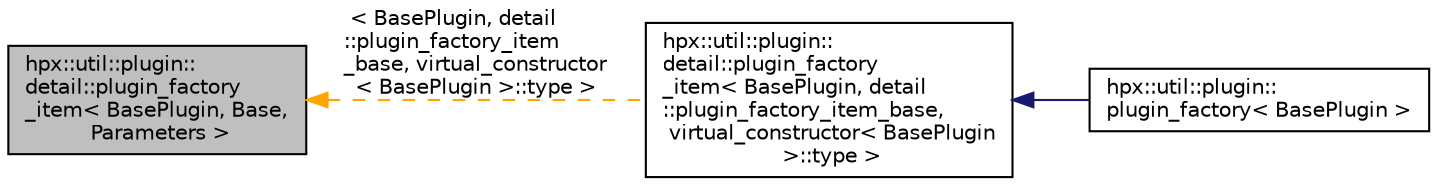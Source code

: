 digraph "hpx::util::plugin::detail::plugin_factory_item&lt; BasePlugin, Base, Parameters &gt;"
{
  edge [fontname="Helvetica",fontsize="10",labelfontname="Helvetica",labelfontsize="10"];
  node [fontname="Helvetica",fontsize="10",shape=record];
  rankdir="LR";
  Node0 [label="hpx::util::plugin::\ldetail::plugin_factory\l_item\< BasePlugin, Base,\l Parameters \>",height=0.2,width=0.4,color="black", fillcolor="grey75", style="filled", fontcolor="black"];
  Node0 -> Node1 [dir="back",color="orange",fontsize="10",style="dashed",label=" \< BasePlugin, detail\l::plugin_factory_item\l_base, virtual_constructor\l\< BasePlugin \>::type \>" ,fontname="Helvetica"];
  Node1 [label="hpx::util::plugin::\ldetail::plugin_factory\l_item\< BasePlugin, detail\l::plugin_factory_item_base,\l virtual_constructor\< BasePlugin\l \>::type \>",height=0.2,width=0.4,color="black", fillcolor="white", style="filled",URL="$d5/d33/structhpx_1_1util_1_1plugin_1_1detail_1_1plugin__factory__item.html"];
  Node1 -> Node2 [dir="back",color="midnightblue",fontsize="10",style="solid",fontname="Helvetica"];
  Node2 [label="hpx::util::plugin::\lplugin_factory\< BasePlugin \>",height=0.2,width=0.4,color="black", fillcolor="white", style="filled",URL="$db/d63/structhpx_1_1util_1_1plugin_1_1plugin__factory.html"];
}
